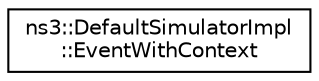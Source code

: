 digraph "Graphical Class Hierarchy"
{
 // LATEX_PDF_SIZE
  edge [fontname="Helvetica",fontsize="10",labelfontname="Helvetica",labelfontsize="10"];
  node [fontname="Helvetica",fontsize="10",shape=record];
  rankdir="LR";
  Node0 [label="ns3::DefaultSimulatorImpl\l::EventWithContext",height=0.2,width=0.4,color="black", fillcolor="white", style="filled",URL="$structns3_1_1_default_simulator_impl_1_1_event_with_context.html",tooltip="Wrap an event with its execution context."];
}
